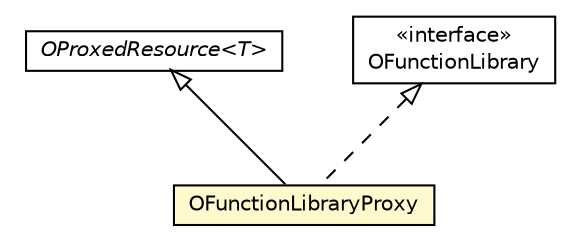 #!/usr/local/bin/dot
#
# Class diagram 
# Generated by UMLGraph version R5_6-24-gf6e263 (http://www.umlgraph.org/)
#

digraph G {
	edge [fontname="Helvetica",fontsize=10,labelfontname="Helvetica",labelfontsize=10];
	node [fontname="Helvetica",fontsize=10,shape=plaintext];
	nodesep=0.25;
	ranksep=0.5;
	// com.orientechnologies.orient.core.db.record.OProxedResource<T>
	c1810923 [label=<<table title="com.orientechnologies.orient.core.db.record.OProxedResource" border="0" cellborder="1" cellspacing="0" cellpadding="2" port="p" href="../../db/record/OProxedResource.html">
		<tr><td><table border="0" cellspacing="0" cellpadding="1">
<tr><td align="center" balign="center"><font face="Helvetica-Oblique"> OProxedResource&lt;T&gt; </font></td></tr>
		</table></td></tr>
		</table>>, URL="../../db/record/OProxedResource.html", fontname="Helvetica", fontcolor="black", fontsize=10.0];
	// com.orientechnologies.orient.core.metadata.function.OFunctionLibraryProxy
	c1811071 [label=<<table title="com.orientechnologies.orient.core.metadata.function.OFunctionLibraryProxy" border="0" cellborder="1" cellspacing="0" cellpadding="2" port="p" bgcolor="lemonChiffon" href="./OFunctionLibraryProxy.html">
		<tr><td><table border="0" cellspacing="0" cellpadding="1">
<tr><td align="center" balign="center"> OFunctionLibraryProxy </td></tr>
		</table></td></tr>
		</table>>, URL="./OFunctionLibraryProxy.html", fontname="Helvetica", fontcolor="black", fontsize=10.0];
	// com.orientechnologies.orient.core.metadata.function.OFunctionLibrary
	c1811075 [label=<<table title="com.orientechnologies.orient.core.metadata.function.OFunctionLibrary" border="0" cellborder="1" cellspacing="0" cellpadding="2" port="p" href="./OFunctionLibrary.html">
		<tr><td><table border="0" cellspacing="0" cellpadding="1">
<tr><td align="center" balign="center"> &#171;interface&#187; </td></tr>
<tr><td align="center" balign="center"> OFunctionLibrary </td></tr>
		</table></td></tr>
		</table>>, URL="./OFunctionLibrary.html", fontname="Helvetica", fontcolor="black", fontsize=10.0];
	//com.orientechnologies.orient.core.metadata.function.OFunctionLibraryProxy extends com.orientechnologies.orient.core.db.record.OProxedResource<com.orientechnologies.orient.core.metadata.function.OFunctionLibrary>
	c1810923:p -> c1811071:p [dir=back,arrowtail=empty];
	//com.orientechnologies.orient.core.metadata.function.OFunctionLibraryProxy implements com.orientechnologies.orient.core.metadata.function.OFunctionLibrary
	c1811075:p -> c1811071:p [dir=back,arrowtail=empty,style=dashed];
}

